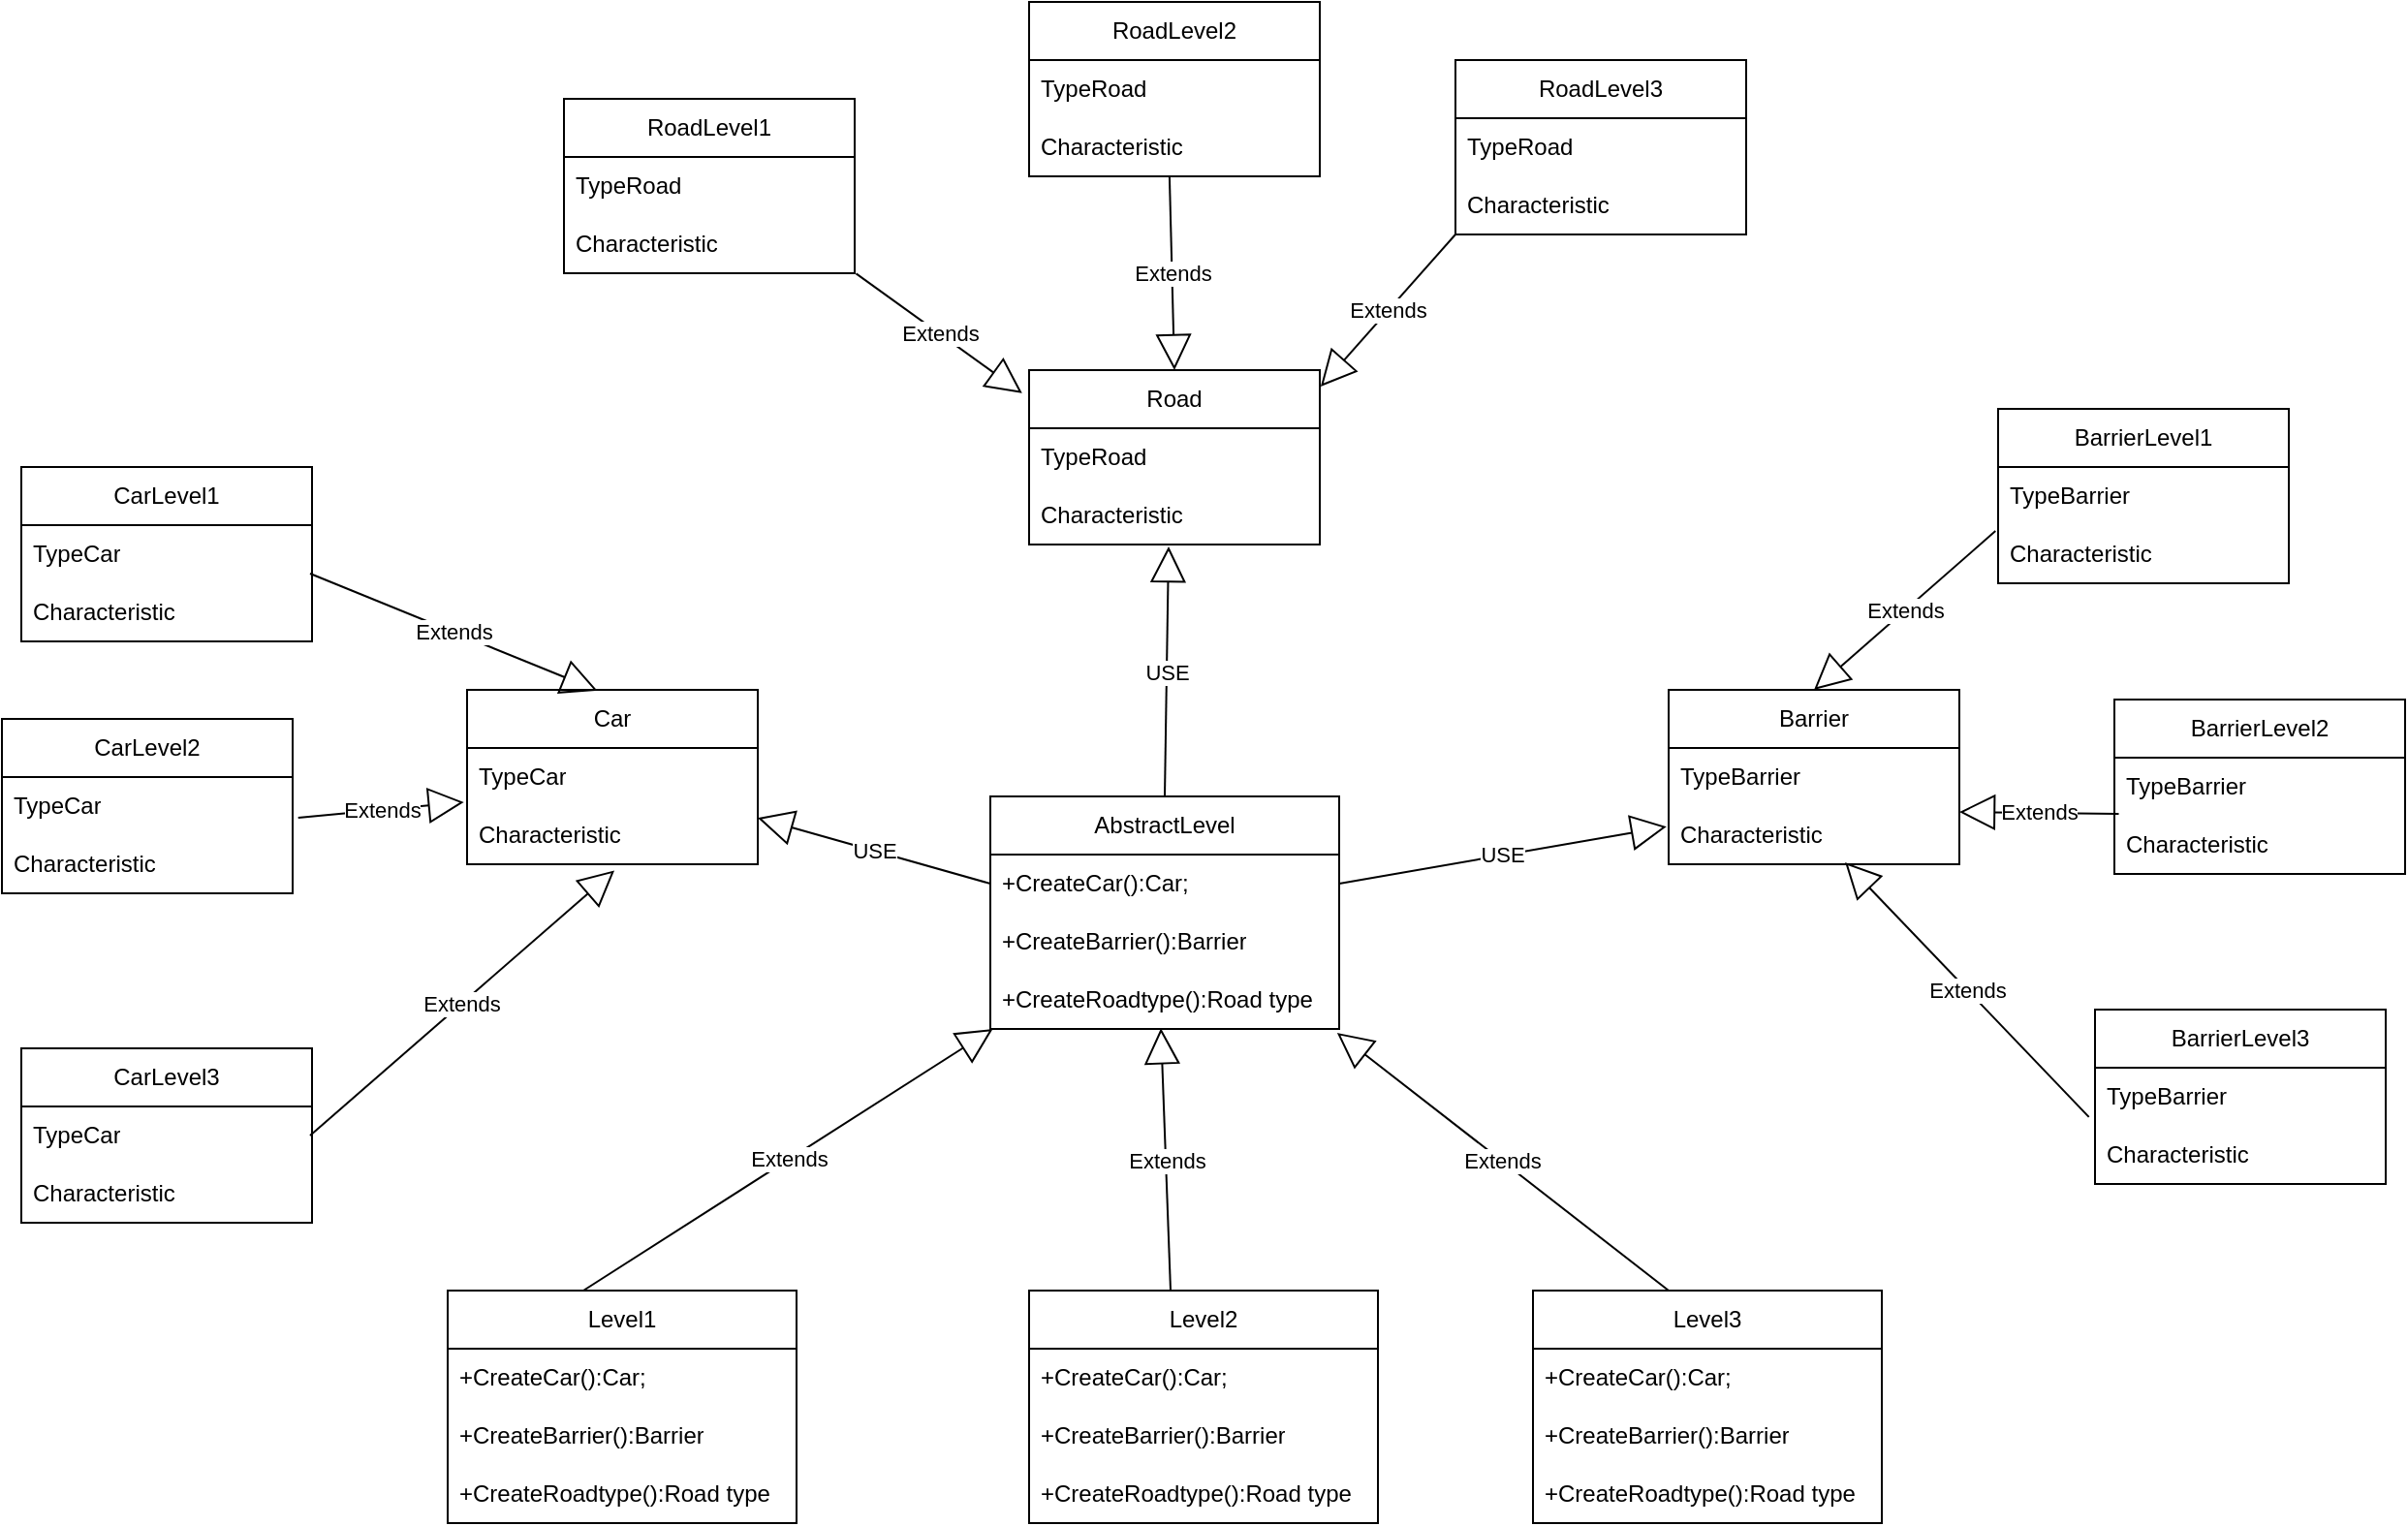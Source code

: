 <mxfile version="21.0.8" type="device"><diagram id="-6ueqmcy5e01KkbaXn3p" name="Страница 1"><mxGraphModel dx="1077" dy="984" grid="1" gridSize="10" guides="1" tooltips="1" connect="1" arrows="1" fold="1" page="1" pageScale="1" pageWidth="827" pageHeight="1169" math="0" shadow="0"><root><mxCell id="0"/><mxCell id="1" parent="0"/><mxCell id="XM_0wm0U23MxYfc8D-eb-1" value="AbstractLevel" style="swimlane;fontStyle=0;childLayout=stackLayout;horizontal=1;startSize=30;horizontalStack=0;resizeParent=1;resizeParentMax=0;resizeLast=0;collapsible=1;marginBottom=0;whiteSpace=wrap;html=1;" parent="1" vertex="1"><mxGeometry x="2200" y="640" width="180" height="120" as="geometry"/></mxCell><mxCell id="XM_0wm0U23MxYfc8D-eb-2" value="+CreateCar():Car;" style="text;strokeColor=none;fillColor=none;align=left;verticalAlign=middle;spacingLeft=4;spacingRight=4;overflow=hidden;points=[[0,0.5],[1,0.5]];portConstraint=eastwest;rotatable=0;whiteSpace=wrap;html=1;" parent="XM_0wm0U23MxYfc8D-eb-1" vertex="1"><mxGeometry y="30" width="180" height="30" as="geometry"/></mxCell><mxCell id="XM_0wm0U23MxYfc8D-eb-3" value="+CreateBarrier():Barrier" style="text;strokeColor=none;fillColor=none;align=left;verticalAlign=middle;spacingLeft=4;spacingRight=4;overflow=hidden;points=[[0,0.5],[1,0.5]];portConstraint=eastwest;rotatable=0;whiteSpace=wrap;html=1;" parent="XM_0wm0U23MxYfc8D-eb-1" vertex="1"><mxGeometry y="60" width="180" height="30" as="geometry"/></mxCell><mxCell id="XM_0wm0U23MxYfc8D-eb-4" value="+CreateRoadtype():Road type" style="text;strokeColor=none;fillColor=none;align=left;verticalAlign=middle;spacingLeft=4;spacingRight=4;overflow=hidden;points=[[0,0.5],[1,0.5]];portConstraint=eastwest;rotatable=0;whiteSpace=wrap;html=1;" parent="XM_0wm0U23MxYfc8D-eb-1" vertex="1"><mxGeometry y="90" width="180" height="30" as="geometry"/></mxCell><mxCell id="XM_0wm0U23MxYfc8D-eb-5" value="USE" style="endArrow=block;endSize=16;endFill=0;html=1;rounded=0;exitX=0.5;exitY=0;exitDx=0;exitDy=0;entryX=0.48;entryY=1.033;entryDx=0;entryDy=0;entryPerimeter=0;" parent="1" source="XM_0wm0U23MxYfc8D-eb-1" target="XM_0wm0U23MxYfc8D-eb-11" edge="1"><mxGeometry width="160" relative="1" as="geometry"><mxPoint x="1940" y="685" as="sourcePoint"/><mxPoint x="2297" y="539" as="targetPoint"/></mxGeometry></mxCell><mxCell id="XM_0wm0U23MxYfc8D-eb-6" value="Extends" style="endArrow=block;endSize=16;endFill=0;html=1;rounded=0;entryX=0.007;entryY=1;entryDx=0;entryDy=0;entryPerimeter=0;" parent="1" target="XM_0wm0U23MxYfc8D-eb-4" edge="1"><mxGeometry width="160" relative="1" as="geometry"><mxPoint x="1990" y="895" as="sourcePoint"/><mxPoint x="2100" y="785" as="targetPoint"/></mxGeometry></mxCell><mxCell id="XM_0wm0U23MxYfc8D-eb-7" value="Extends" style="endArrow=block;endSize=16;endFill=0;html=1;rounded=0;entryX=0.489;entryY=0.989;entryDx=0;entryDy=0;entryPerimeter=0;" parent="1" target="XM_0wm0U23MxYfc8D-eb-4" edge="1"><mxGeometry width="160" relative="1" as="geometry"><mxPoint x="2293" y="895" as="sourcePoint"/><mxPoint x="2231" y="785" as="targetPoint"/></mxGeometry></mxCell><mxCell id="XM_0wm0U23MxYfc8D-eb-8" value="Extends" style="endArrow=block;endSize=16;endFill=0;html=1;rounded=0;entryX=0.994;entryY=1.067;entryDx=0;entryDy=0;entryPerimeter=0;" parent="1" target="XM_0wm0U23MxYfc8D-eb-4" edge="1"><mxGeometry width="160" relative="1" as="geometry"><mxPoint x="2550" y="895" as="sourcePoint"/><mxPoint x="2370" y="775" as="targetPoint"/></mxGeometry></mxCell><mxCell id="XM_0wm0U23MxYfc8D-eb-9" value="Road" style="swimlane;fontStyle=0;childLayout=stackLayout;horizontal=1;startSize=30;horizontalStack=0;resizeParent=1;resizeParentMax=0;resizeLast=0;collapsible=1;marginBottom=0;whiteSpace=wrap;html=1;" parent="1" vertex="1"><mxGeometry x="2220" y="420" width="150" height="90" as="geometry"/></mxCell><mxCell id="XM_0wm0U23MxYfc8D-eb-10" value="TypeRoad" style="text;strokeColor=none;fillColor=none;align=left;verticalAlign=middle;spacingLeft=4;spacingRight=4;overflow=hidden;points=[[0,0.5],[1,0.5]];portConstraint=eastwest;rotatable=0;whiteSpace=wrap;html=1;" parent="XM_0wm0U23MxYfc8D-eb-9" vertex="1"><mxGeometry y="30" width="150" height="30" as="geometry"/></mxCell><mxCell id="XM_0wm0U23MxYfc8D-eb-11" value="Characteristic" style="text;strokeColor=none;fillColor=none;align=left;verticalAlign=middle;spacingLeft=4;spacingRight=4;overflow=hidden;points=[[0,0.5],[1,0.5]];portConstraint=eastwest;rotatable=0;whiteSpace=wrap;html=1;" parent="XM_0wm0U23MxYfc8D-eb-9" vertex="1"><mxGeometry y="60" width="150" height="30" as="geometry"/></mxCell><mxCell id="XM_0wm0U23MxYfc8D-eb-13" value="Barrier" style="swimlane;fontStyle=0;childLayout=stackLayout;horizontal=1;startSize=30;horizontalStack=0;resizeParent=1;resizeParentMax=0;resizeLast=0;collapsible=1;marginBottom=0;whiteSpace=wrap;html=1;" parent="1" vertex="1"><mxGeometry x="2550" y="585" width="150" height="90" as="geometry"/></mxCell><mxCell id="XM_0wm0U23MxYfc8D-eb-14" value="TypeBarrier" style="text;strokeColor=none;fillColor=none;align=left;verticalAlign=middle;spacingLeft=4;spacingRight=4;overflow=hidden;points=[[0,0.5],[1,0.5]];portConstraint=eastwest;rotatable=0;whiteSpace=wrap;html=1;" parent="XM_0wm0U23MxYfc8D-eb-13" vertex="1"><mxGeometry y="30" width="150" height="30" as="geometry"/></mxCell><mxCell id="XM_0wm0U23MxYfc8D-eb-15" value="Characteristic" style="text;strokeColor=none;fillColor=none;align=left;verticalAlign=middle;spacingLeft=4;spacingRight=4;overflow=hidden;points=[[0,0.5],[1,0.5]];portConstraint=eastwest;rotatable=0;whiteSpace=wrap;html=1;" parent="XM_0wm0U23MxYfc8D-eb-13" vertex="1"><mxGeometry y="60" width="150" height="30" as="geometry"/></mxCell><mxCell id="XM_0wm0U23MxYfc8D-eb-17" value="Car" style="swimlane;fontStyle=0;childLayout=stackLayout;horizontal=1;startSize=30;horizontalStack=0;resizeParent=1;resizeParentMax=0;resizeLast=0;collapsible=1;marginBottom=0;whiteSpace=wrap;html=1;" parent="1" vertex="1"><mxGeometry x="1930" y="585" width="150" height="90" as="geometry"/></mxCell><mxCell id="XM_0wm0U23MxYfc8D-eb-18" value="TypeCar" style="text;strokeColor=none;fillColor=none;align=left;verticalAlign=middle;spacingLeft=4;spacingRight=4;overflow=hidden;points=[[0,0.5],[1,0.5]];portConstraint=eastwest;rotatable=0;whiteSpace=wrap;html=1;" parent="XM_0wm0U23MxYfc8D-eb-17" vertex="1"><mxGeometry y="30" width="150" height="30" as="geometry"/></mxCell><mxCell id="XM_0wm0U23MxYfc8D-eb-19" value="Characteristic" style="text;strokeColor=none;fillColor=none;align=left;verticalAlign=middle;spacingLeft=4;spacingRight=4;overflow=hidden;points=[[0,0.5],[1,0.5]];portConstraint=eastwest;rotatable=0;whiteSpace=wrap;html=1;" parent="XM_0wm0U23MxYfc8D-eb-17" vertex="1"><mxGeometry y="60" width="150" height="30" as="geometry"/></mxCell><mxCell id="XM_0wm0U23MxYfc8D-eb-21" value="USE" style="endArrow=block;endSize=16;endFill=0;html=1;rounded=0;exitX=1;exitY=0.5;exitDx=0;exitDy=0;entryX=-0.007;entryY=0.353;entryDx=0;entryDy=0;entryPerimeter=0;" parent="1" source="XM_0wm0U23MxYfc8D-eb-2" target="XM_0wm0U23MxYfc8D-eb-15" edge="1"><mxGeometry width="160" relative="1" as="geometry"><mxPoint x="2460" y="715" as="sourcePoint"/><mxPoint x="2460" y="605" as="targetPoint"/></mxGeometry></mxCell><mxCell id="XM_0wm0U23MxYfc8D-eb-22" value="USE" style="endArrow=block;endSize=16;endFill=0;html=1;rounded=0;exitX=0;exitY=0.5;exitDx=0;exitDy=0;entryX=1;entryY=0.203;entryDx=0;entryDy=0;entryPerimeter=0;" parent="1" source="XM_0wm0U23MxYfc8D-eb-2" target="XM_0wm0U23MxYfc8D-eb-19" edge="1"><mxGeometry width="160" relative="1" as="geometry"><mxPoint x="2315" y="675" as="sourcePoint"/><mxPoint x="2315" y="565" as="targetPoint"/></mxGeometry></mxCell><mxCell id="XM_0wm0U23MxYfc8D-eb-23" value="Level1" style="swimlane;fontStyle=0;childLayout=stackLayout;horizontal=1;startSize=30;horizontalStack=0;resizeParent=1;resizeParentMax=0;resizeLast=0;collapsible=1;marginBottom=0;whiteSpace=wrap;html=1;" parent="1" vertex="1"><mxGeometry x="1920" y="895" width="180" height="120" as="geometry"/></mxCell><mxCell id="XM_0wm0U23MxYfc8D-eb-24" value="+CreateCar():Car;" style="text;strokeColor=none;fillColor=none;align=left;verticalAlign=middle;spacingLeft=4;spacingRight=4;overflow=hidden;points=[[0,0.5],[1,0.5]];portConstraint=eastwest;rotatable=0;whiteSpace=wrap;html=1;" parent="XM_0wm0U23MxYfc8D-eb-23" vertex="1"><mxGeometry y="30" width="180" height="30" as="geometry"/></mxCell><mxCell id="XM_0wm0U23MxYfc8D-eb-25" value="+CreateBarrier():Barrier" style="text;strokeColor=none;fillColor=none;align=left;verticalAlign=middle;spacingLeft=4;spacingRight=4;overflow=hidden;points=[[0,0.5],[1,0.5]];portConstraint=eastwest;rotatable=0;whiteSpace=wrap;html=1;" parent="XM_0wm0U23MxYfc8D-eb-23" vertex="1"><mxGeometry y="60" width="180" height="30" as="geometry"/></mxCell><mxCell id="XM_0wm0U23MxYfc8D-eb-26" value="+CreateRoadtype():Road type" style="text;strokeColor=none;fillColor=none;align=left;verticalAlign=middle;spacingLeft=4;spacingRight=4;overflow=hidden;points=[[0,0.5],[1,0.5]];portConstraint=eastwest;rotatable=0;whiteSpace=wrap;html=1;" parent="XM_0wm0U23MxYfc8D-eb-23" vertex="1"><mxGeometry y="90" width="180" height="30" as="geometry"/></mxCell><mxCell id="XM_0wm0U23MxYfc8D-eb-27" value="Level2" style="swimlane;fontStyle=0;childLayout=stackLayout;horizontal=1;startSize=30;horizontalStack=0;resizeParent=1;resizeParentMax=0;resizeLast=0;collapsible=1;marginBottom=0;whiteSpace=wrap;html=1;" parent="1" vertex="1"><mxGeometry x="2220" y="895" width="180" height="120" as="geometry"/></mxCell><mxCell id="XM_0wm0U23MxYfc8D-eb-28" value="+CreateCar():Car;" style="text;strokeColor=none;fillColor=none;align=left;verticalAlign=middle;spacingLeft=4;spacingRight=4;overflow=hidden;points=[[0,0.5],[1,0.5]];portConstraint=eastwest;rotatable=0;whiteSpace=wrap;html=1;" parent="XM_0wm0U23MxYfc8D-eb-27" vertex="1"><mxGeometry y="30" width="180" height="30" as="geometry"/></mxCell><mxCell id="XM_0wm0U23MxYfc8D-eb-29" value="+CreateBarrier():Barrier" style="text;strokeColor=none;fillColor=none;align=left;verticalAlign=middle;spacingLeft=4;spacingRight=4;overflow=hidden;points=[[0,0.5],[1,0.5]];portConstraint=eastwest;rotatable=0;whiteSpace=wrap;html=1;" parent="XM_0wm0U23MxYfc8D-eb-27" vertex="1"><mxGeometry y="60" width="180" height="30" as="geometry"/></mxCell><mxCell id="XM_0wm0U23MxYfc8D-eb-30" value="+CreateRoadtype():Road type" style="text;strokeColor=none;fillColor=none;align=left;verticalAlign=middle;spacingLeft=4;spacingRight=4;overflow=hidden;points=[[0,0.5],[1,0.5]];portConstraint=eastwest;rotatable=0;whiteSpace=wrap;html=1;" parent="XM_0wm0U23MxYfc8D-eb-27" vertex="1"><mxGeometry y="90" width="180" height="30" as="geometry"/></mxCell><mxCell id="XM_0wm0U23MxYfc8D-eb-31" value="Level3" style="swimlane;fontStyle=0;childLayout=stackLayout;horizontal=1;startSize=30;horizontalStack=0;resizeParent=1;resizeParentMax=0;resizeLast=0;collapsible=1;marginBottom=0;whiteSpace=wrap;html=1;" parent="1" vertex="1"><mxGeometry x="2480" y="895" width="180" height="120" as="geometry"/></mxCell><mxCell id="XM_0wm0U23MxYfc8D-eb-32" value="+CreateCar():Car;" style="text;strokeColor=none;fillColor=none;align=left;verticalAlign=middle;spacingLeft=4;spacingRight=4;overflow=hidden;points=[[0,0.5],[1,0.5]];portConstraint=eastwest;rotatable=0;whiteSpace=wrap;html=1;" parent="XM_0wm0U23MxYfc8D-eb-31" vertex="1"><mxGeometry y="30" width="180" height="30" as="geometry"/></mxCell><mxCell id="XM_0wm0U23MxYfc8D-eb-33" value="+CreateBarrier():Barrier" style="text;strokeColor=none;fillColor=none;align=left;verticalAlign=middle;spacingLeft=4;spacingRight=4;overflow=hidden;points=[[0,0.5],[1,0.5]];portConstraint=eastwest;rotatable=0;whiteSpace=wrap;html=1;" parent="XM_0wm0U23MxYfc8D-eb-31" vertex="1"><mxGeometry y="60" width="180" height="30" as="geometry"/></mxCell><mxCell id="XM_0wm0U23MxYfc8D-eb-34" value="+CreateRoadtype():Road type" style="text;strokeColor=none;fillColor=none;align=left;verticalAlign=middle;spacingLeft=4;spacingRight=4;overflow=hidden;points=[[0,0.5],[1,0.5]];portConstraint=eastwest;rotatable=0;whiteSpace=wrap;html=1;" parent="XM_0wm0U23MxYfc8D-eb-31" vertex="1"><mxGeometry y="90" width="180" height="30" as="geometry"/></mxCell><mxCell id="XM_0wm0U23MxYfc8D-eb-40" value="CarLevel1" style="swimlane;fontStyle=0;childLayout=stackLayout;horizontal=1;startSize=30;horizontalStack=0;resizeParent=1;resizeParentMax=0;resizeLast=0;collapsible=1;marginBottom=0;whiteSpace=wrap;html=1;" parent="1" vertex="1"><mxGeometry x="1700" y="470" width="150" height="90" as="geometry"/></mxCell><mxCell id="XM_0wm0U23MxYfc8D-eb-41" value="TypeCar" style="text;strokeColor=none;fillColor=none;align=left;verticalAlign=middle;spacingLeft=4;spacingRight=4;overflow=hidden;points=[[0,0.5],[1,0.5]];portConstraint=eastwest;rotatable=0;whiteSpace=wrap;html=1;" parent="XM_0wm0U23MxYfc8D-eb-40" vertex="1"><mxGeometry y="30" width="150" height="30" as="geometry"/></mxCell><mxCell id="XM_0wm0U23MxYfc8D-eb-42" value="Characteristic" style="text;strokeColor=none;fillColor=none;align=left;verticalAlign=middle;spacingLeft=4;spacingRight=4;overflow=hidden;points=[[0,0.5],[1,0.5]];portConstraint=eastwest;rotatable=0;whiteSpace=wrap;html=1;" parent="XM_0wm0U23MxYfc8D-eb-40" vertex="1"><mxGeometry y="60" width="150" height="30" as="geometry"/></mxCell><mxCell id="XM_0wm0U23MxYfc8D-eb-43" value="CarLevel3" style="swimlane;fontStyle=0;childLayout=stackLayout;horizontal=1;startSize=30;horizontalStack=0;resizeParent=1;resizeParentMax=0;resizeLast=0;collapsible=1;marginBottom=0;whiteSpace=wrap;html=1;" parent="1" vertex="1"><mxGeometry x="1700" y="770" width="150" height="90" as="geometry"/></mxCell><mxCell id="XM_0wm0U23MxYfc8D-eb-44" value="TypeCar" style="text;strokeColor=none;fillColor=none;align=left;verticalAlign=middle;spacingLeft=4;spacingRight=4;overflow=hidden;points=[[0,0.5],[1,0.5]];portConstraint=eastwest;rotatable=0;whiteSpace=wrap;html=1;" parent="XM_0wm0U23MxYfc8D-eb-43" vertex="1"><mxGeometry y="30" width="150" height="30" as="geometry"/></mxCell><mxCell id="XM_0wm0U23MxYfc8D-eb-45" value="Characteristic" style="text;strokeColor=none;fillColor=none;align=left;verticalAlign=middle;spacingLeft=4;spacingRight=4;overflow=hidden;points=[[0,0.5],[1,0.5]];portConstraint=eastwest;rotatable=0;whiteSpace=wrap;html=1;" parent="XM_0wm0U23MxYfc8D-eb-43" vertex="1"><mxGeometry y="60" width="150" height="30" as="geometry"/></mxCell><mxCell id="XM_0wm0U23MxYfc8D-eb-46" value="CarLevel2" style="swimlane;fontStyle=0;childLayout=stackLayout;horizontal=1;startSize=30;horizontalStack=0;resizeParent=1;resizeParentMax=0;resizeLast=0;collapsible=1;marginBottom=0;whiteSpace=wrap;html=1;" parent="1" vertex="1"><mxGeometry x="1690" y="600" width="150" height="90" as="geometry"/></mxCell><mxCell id="XM_0wm0U23MxYfc8D-eb-47" value="TypeCar" style="text;strokeColor=none;fillColor=none;align=left;verticalAlign=middle;spacingLeft=4;spacingRight=4;overflow=hidden;points=[[0,0.5],[1,0.5]];portConstraint=eastwest;rotatable=0;whiteSpace=wrap;html=1;" parent="XM_0wm0U23MxYfc8D-eb-46" vertex="1"><mxGeometry y="30" width="150" height="30" as="geometry"/></mxCell><mxCell id="XM_0wm0U23MxYfc8D-eb-48" value="Characteristic" style="text;strokeColor=none;fillColor=none;align=left;verticalAlign=middle;spacingLeft=4;spacingRight=4;overflow=hidden;points=[[0,0.5],[1,0.5]];portConstraint=eastwest;rotatable=0;whiteSpace=wrap;html=1;" parent="XM_0wm0U23MxYfc8D-eb-46" vertex="1"><mxGeometry y="60" width="150" height="30" as="geometry"/></mxCell><mxCell id="XM_0wm0U23MxYfc8D-eb-49" value="Extends" style="endArrow=block;endSize=16;endFill=0;html=1;rounded=0;entryX=0.507;entryY=1.107;entryDx=0;entryDy=0;entryPerimeter=0;" parent="1" target="XM_0wm0U23MxYfc8D-eb-19" edge="1"><mxGeometry width="160" relative="1" as="geometry"><mxPoint x="1849" y="815" as="sourcePoint"/><mxPoint x="2080" y="695" as="targetPoint"/></mxGeometry></mxCell><mxCell id="XM_0wm0U23MxYfc8D-eb-50" value="Extends" style="endArrow=block;endSize=16;endFill=0;html=1;rounded=0;entryX=-0.011;entryY=0.933;entryDx=0;entryDy=0;entryPerimeter=0;exitX=1.019;exitY=0.7;exitDx=0;exitDy=0;exitPerimeter=0;" parent="1" source="XM_0wm0U23MxYfc8D-eb-47" target="XM_0wm0U23MxYfc8D-eb-18" edge="1"><mxGeometry width="160" relative="1" as="geometry"><mxPoint x="1720" y="760" as="sourcePoint"/><mxPoint x="1951" y="640" as="targetPoint"/></mxGeometry></mxCell><mxCell id="XM_0wm0U23MxYfc8D-eb-51" value="Extends" style="endArrow=block;endSize=16;endFill=0;html=1;rounded=0;entryX=0.448;entryY=0.004;entryDx=0;entryDy=0;entryPerimeter=0;" parent="1" target="XM_0wm0U23MxYfc8D-eb-17" edge="1"><mxGeometry width="160" relative="1" as="geometry"><mxPoint x="1849" y="525" as="sourcePoint"/><mxPoint x="2080" y="405" as="targetPoint"/></mxGeometry></mxCell><mxCell id="XM_0wm0U23MxYfc8D-eb-52" value="RoadLevel1" style="swimlane;fontStyle=0;childLayout=stackLayout;horizontal=1;startSize=30;horizontalStack=0;resizeParent=1;resizeParentMax=0;resizeLast=0;collapsible=1;marginBottom=0;whiteSpace=wrap;html=1;" parent="1" vertex="1"><mxGeometry x="1980" y="280" width="150" height="90" as="geometry"/></mxCell><mxCell id="XM_0wm0U23MxYfc8D-eb-53" value="TypeRoad" style="text;strokeColor=none;fillColor=none;align=left;verticalAlign=middle;spacingLeft=4;spacingRight=4;overflow=hidden;points=[[0,0.5],[1,0.5]];portConstraint=eastwest;rotatable=0;whiteSpace=wrap;html=1;" parent="XM_0wm0U23MxYfc8D-eb-52" vertex="1"><mxGeometry y="30" width="150" height="30" as="geometry"/></mxCell><mxCell id="XM_0wm0U23MxYfc8D-eb-54" value="Characteristic" style="text;strokeColor=none;fillColor=none;align=left;verticalAlign=middle;spacingLeft=4;spacingRight=4;overflow=hidden;points=[[0,0.5],[1,0.5]];portConstraint=eastwest;rotatable=0;whiteSpace=wrap;html=1;" parent="XM_0wm0U23MxYfc8D-eb-52" vertex="1"><mxGeometry y="60" width="150" height="30" as="geometry"/></mxCell><mxCell id="XM_0wm0U23MxYfc8D-eb-55" value="RoadLevel2" style="swimlane;fontStyle=0;childLayout=stackLayout;horizontal=1;startSize=30;horizontalStack=0;resizeParent=1;resizeParentMax=0;resizeLast=0;collapsible=1;marginBottom=0;whiteSpace=wrap;html=1;" parent="1" vertex="1"><mxGeometry x="2220" y="230" width="150" height="90" as="geometry"/></mxCell><mxCell id="XM_0wm0U23MxYfc8D-eb-56" value="TypeRoad" style="text;strokeColor=none;fillColor=none;align=left;verticalAlign=middle;spacingLeft=4;spacingRight=4;overflow=hidden;points=[[0,0.5],[1,0.5]];portConstraint=eastwest;rotatable=0;whiteSpace=wrap;html=1;" parent="XM_0wm0U23MxYfc8D-eb-55" vertex="1"><mxGeometry y="30" width="150" height="30" as="geometry"/></mxCell><mxCell id="XM_0wm0U23MxYfc8D-eb-57" value="Characteristic" style="text;strokeColor=none;fillColor=none;align=left;verticalAlign=middle;spacingLeft=4;spacingRight=4;overflow=hidden;points=[[0,0.5],[1,0.5]];portConstraint=eastwest;rotatable=0;whiteSpace=wrap;html=1;" parent="XM_0wm0U23MxYfc8D-eb-55" vertex="1"><mxGeometry y="60" width="150" height="30" as="geometry"/></mxCell><mxCell id="XM_0wm0U23MxYfc8D-eb-58" value="RoadLevel3" style="swimlane;fontStyle=0;childLayout=stackLayout;horizontal=1;startSize=30;horizontalStack=0;resizeParent=1;resizeParentMax=0;resizeLast=0;collapsible=1;marginBottom=0;whiteSpace=wrap;html=1;" parent="1" vertex="1"><mxGeometry x="2440" y="260" width="150" height="90" as="geometry"/></mxCell><mxCell id="XM_0wm0U23MxYfc8D-eb-59" value="TypeRoad" style="text;strokeColor=none;fillColor=none;align=left;verticalAlign=middle;spacingLeft=4;spacingRight=4;overflow=hidden;points=[[0,0.5],[1,0.5]];portConstraint=eastwest;rotatable=0;whiteSpace=wrap;html=1;" parent="XM_0wm0U23MxYfc8D-eb-58" vertex="1"><mxGeometry y="30" width="150" height="30" as="geometry"/></mxCell><mxCell id="XM_0wm0U23MxYfc8D-eb-60" value="Characteristic" style="text;strokeColor=none;fillColor=none;align=left;verticalAlign=middle;spacingLeft=4;spacingRight=4;overflow=hidden;points=[[0,0.5],[1,0.5]];portConstraint=eastwest;rotatable=0;whiteSpace=wrap;html=1;" parent="XM_0wm0U23MxYfc8D-eb-58" vertex="1"><mxGeometry y="60" width="150" height="30" as="geometry"/></mxCell><mxCell id="XM_0wm0U23MxYfc8D-eb-62" value="Extends" style="endArrow=block;endSize=16;endFill=0;html=1;rounded=0;entryX=0.5;entryY=0;entryDx=0;entryDy=0;exitX=0.483;exitY=0.993;exitDx=0;exitDy=0;exitPerimeter=0;" parent="1" source="XM_0wm0U23MxYfc8D-eb-57" target="XM_0wm0U23MxYfc8D-eb-9" edge="1"><mxGeometry width="160" relative="1" as="geometry"><mxPoint x="2230" y="358" as="sourcePoint"/><mxPoint x="2315" y="350" as="targetPoint"/></mxGeometry></mxCell><mxCell id="XM_0wm0U23MxYfc8D-eb-63" value="Extends" style="endArrow=block;endSize=16;endFill=0;html=1;rounded=0;entryX=-0.024;entryY=0.132;entryDx=0;entryDy=0;entryPerimeter=0;exitX=1.005;exitY=1.007;exitDx=0;exitDy=0;exitPerimeter=0;" parent="1" source="XM_0wm0U23MxYfc8D-eb-54" target="XM_0wm0U23MxYfc8D-eb-9" edge="1"><mxGeometry width="160" relative="1" as="geometry"><mxPoint x="2080" y="425" as="sourcePoint"/><mxPoint x="2165" y="417" as="targetPoint"/></mxGeometry></mxCell><mxCell id="XM_0wm0U23MxYfc8D-eb-64" value="Extends" style="endArrow=block;endSize=16;endFill=0;html=1;rounded=0;entryX=1.003;entryY=0.094;entryDx=0;entryDy=0;entryPerimeter=0;" parent="1" target="XM_0wm0U23MxYfc8D-eb-9" edge="1"><mxGeometry width="160" relative="1" as="geometry"><mxPoint x="2440" y="350" as="sourcePoint"/><mxPoint x="2443" y="445" as="targetPoint"/></mxGeometry></mxCell><mxCell id="XM_0wm0U23MxYfc8D-eb-65" value="BarrierLevel1" style="swimlane;fontStyle=0;childLayout=stackLayout;horizontal=1;startSize=30;horizontalStack=0;resizeParent=1;resizeParentMax=0;resizeLast=0;collapsible=1;marginBottom=0;whiteSpace=wrap;html=1;" parent="1" vertex="1"><mxGeometry x="2720" y="440" width="150" height="90" as="geometry"/></mxCell><mxCell id="XM_0wm0U23MxYfc8D-eb-66" value="TypeBarrier" style="text;strokeColor=none;fillColor=none;align=left;verticalAlign=middle;spacingLeft=4;spacingRight=4;overflow=hidden;points=[[0,0.5],[1,0.5]];portConstraint=eastwest;rotatable=0;whiteSpace=wrap;html=1;" parent="XM_0wm0U23MxYfc8D-eb-65" vertex="1"><mxGeometry y="30" width="150" height="30" as="geometry"/></mxCell><mxCell id="XM_0wm0U23MxYfc8D-eb-67" value="Characteristic" style="text;strokeColor=none;fillColor=none;align=left;verticalAlign=middle;spacingLeft=4;spacingRight=4;overflow=hidden;points=[[0,0.5],[1,0.5]];portConstraint=eastwest;rotatable=0;whiteSpace=wrap;html=1;" parent="XM_0wm0U23MxYfc8D-eb-65" vertex="1"><mxGeometry y="60" width="150" height="30" as="geometry"/></mxCell><mxCell id="XM_0wm0U23MxYfc8D-eb-68" value="BarrierLevel2" style="swimlane;fontStyle=0;childLayout=stackLayout;horizontal=1;startSize=30;horizontalStack=0;resizeParent=1;resizeParentMax=0;resizeLast=0;collapsible=1;marginBottom=0;whiteSpace=wrap;html=1;" parent="1" vertex="1"><mxGeometry x="2780" y="590" width="150" height="90" as="geometry"/></mxCell><mxCell id="XM_0wm0U23MxYfc8D-eb-69" value="TypeBarrier" style="text;strokeColor=none;fillColor=none;align=left;verticalAlign=middle;spacingLeft=4;spacingRight=4;overflow=hidden;points=[[0,0.5],[1,0.5]];portConstraint=eastwest;rotatable=0;whiteSpace=wrap;html=1;" parent="XM_0wm0U23MxYfc8D-eb-68" vertex="1"><mxGeometry y="30" width="150" height="30" as="geometry"/></mxCell><mxCell id="XM_0wm0U23MxYfc8D-eb-70" value="Characteristic" style="text;strokeColor=none;fillColor=none;align=left;verticalAlign=middle;spacingLeft=4;spacingRight=4;overflow=hidden;points=[[0,0.5],[1,0.5]];portConstraint=eastwest;rotatable=0;whiteSpace=wrap;html=1;" parent="XM_0wm0U23MxYfc8D-eb-68" vertex="1"><mxGeometry y="60" width="150" height="30" as="geometry"/></mxCell><mxCell id="XM_0wm0U23MxYfc8D-eb-71" value="BarrierLevel3" style="swimlane;fontStyle=0;childLayout=stackLayout;horizontal=1;startSize=30;horizontalStack=0;resizeParent=1;resizeParentMax=0;resizeLast=0;collapsible=1;marginBottom=0;whiteSpace=wrap;html=1;" parent="1" vertex="1"><mxGeometry x="2770" y="750" width="150" height="90" as="geometry"/></mxCell><mxCell id="XM_0wm0U23MxYfc8D-eb-72" value="TypeBarrier" style="text;strokeColor=none;fillColor=none;align=left;verticalAlign=middle;spacingLeft=4;spacingRight=4;overflow=hidden;points=[[0,0.5],[1,0.5]];portConstraint=eastwest;rotatable=0;whiteSpace=wrap;html=1;" parent="XM_0wm0U23MxYfc8D-eb-71" vertex="1"><mxGeometry y="30" width="150" height="30" as="geometry"/></mxCell><mxCell id="XM_0wm0U23MxYfc8D-eb-73" value="Characteristic" style="text;strokeColor=none;fillColor=none;align=left;verticalAlign=middle;spacingLeft=4;spacingRight=4;overflow=hidden;points=[[0,0.5],[1,0.5]];portConstraint=eastwest;rotatable=0;whiteSpace=wrap;html=1;" parent="XM_0wm0U23MxYfc8D-eb-71" vertex="1"><mxGeometry y="60" width="150" height="30" as="geometry"/></mxCell><mxCell id="XM_0wm0U23MxYfc8D-eb-74" value="Extends" style="endArrow=block;endSize=16;endFill=0;html=1;rounded=0;exitX=-0.021;exitY=-0.153;exitDx=0;exitDy=0;exitPerimeter=0;entryX=0.607;entryY=0.967;entryDx=0;entryDy=0;entryPerimeter=0;" parent="1" source="XM_0wm0U23MxYfc8D-eb-73" target="XM_0wm0U23MxYfc8D-eb-15" edge="1"><mxGeometry width="160" relative="1" as="geometry"><mxPoint x="2760" y="845" as="sourcePoint"/><mxPoint x="2630" y="680" as="targetPoint"/></mxGeometry></mxCell><mxCell id="XM_0wm0U23MxYfc8D-eb-75" value="Extends" style="endArrow=block;endSize=16;endFill=0;html=1;rounded=0;exitX=0.015;exitY=-0.035;exitDx=0;exitDy=0;exitPerimeter=0;entryX=1;entryY=0.1;entryDx=0;entryDy=0;entryPerimeter=0;" parent="1" source="XM_0wm0U23MxYfc8D-eb-70" target="XM_0wm0U23MxYfc8D-eb-15" edge="1"><mxGeometry width="160" relative="1" as="geometry"><mxPoint x="2821" y="769" as="sourcePoint"/><mxPoint x="2700" y="671" as="targetPoint"/></mxGeometry></mxCell><mxCell id="XM_0wm0U23MxYfc8D-eb-76" value="Extends" style="endArrow=block;endSize=16;endFill=0;html=1;rounded=0;exitX=-0.009;exitY=0.102;exitDx=0;exitDy=0;exitPerimeter=0;entryX=0.5;entryY=0;entryDx=0;entryDy=0;" parent="1" source="XM_0wm0U23MxYfc8D-eb-67" target="XM_0wm0U23MxYfc8D-eb-13" edge="1"><mxGeometry width="160" relative="1" as="geometry"><mxPoint x="2685.5" y="558" as="sourcePoint"/><mxPoint x="2564.5" y="460" as="targetPoint"/></mxGeometry></mxCell></root></mxGraphModel></diagram></mxfile>